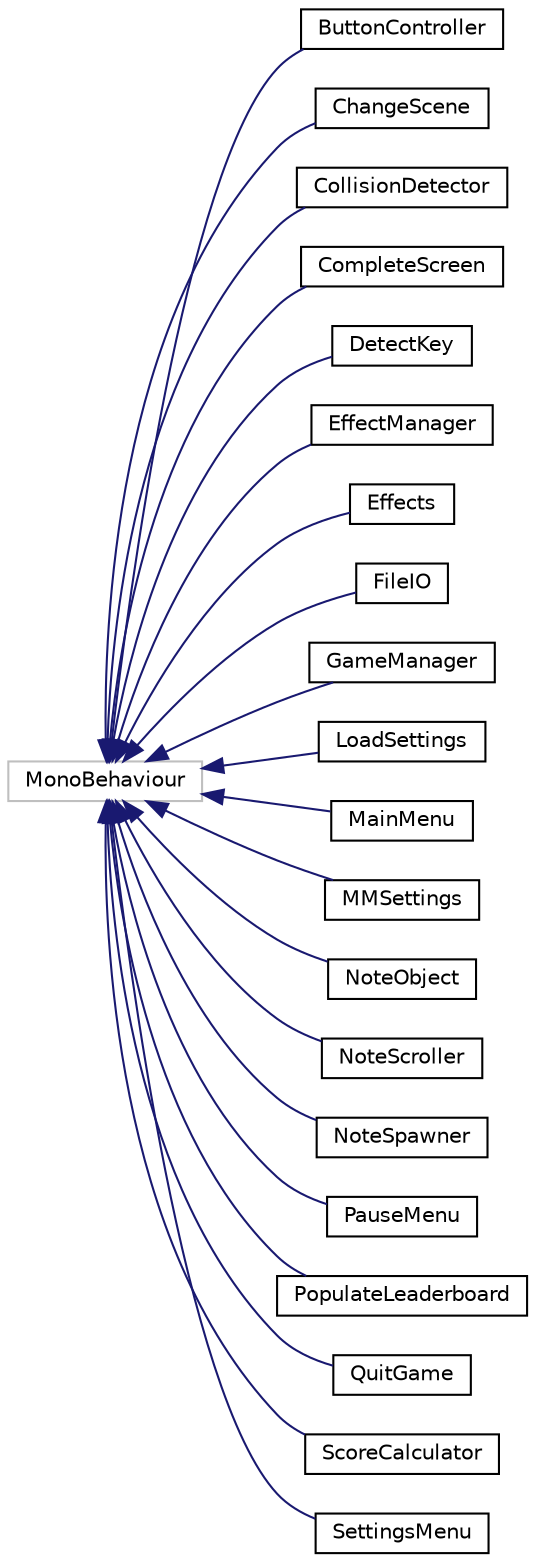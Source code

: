digraph "Graphical Class Hierarchy"
{
 // LATEX_PDF_SIZE
  edge [fontname="Helvetica",fontsize="10",labelfontname="Helvetica",labelfontsize="10"];
  node [fontname="Helvetica",fontsize="10",shape=record];
  rankdir="LR";
  Node1 [label="MonoBehaviour",height=0.2,width=0.4,color="grey75", fillcolor="white", style="filled",tooltip=" "];
  Node1 -> Node0 [dir="back",color="midnightblue",fontsize="10",style="solid",fontname="Helvetica"];
  Node0 [label="ButtonController",height=0.2,width=0.4,color="black", fillcolor="white", style="filled",URL="$classButtonController.html",tooltip=" "];
  Node1 -> Node3 [dir="back",color="midnightblue",fontsize="10",style="solid",fontname="Helvetica"];
  Node3 [label="ChangeScene",height=0.2,width=0.4,color="black", fillcolor="white", style="filled",URL="$classChangeScene.html",tooltip=" "];
  Node1 -> Node4 [dir="back",color="midnightblue",fontsize="10",style="solid",fontname="Helvetica"];
  Node4 [label="CollisionDetector",height=0.2,width=0.4,color="black", fillcolor="white", style="filled",URL="$classCollisionDetector.html",tooltip=" "];
  Node1 -> Node5 [dir="back",color="midnightblue",fontsize="10",style="solid",fontname="Helvetica"];
  Node5 [label="CompleteScreen",height=0.2,width=0.4,color="black", fillcolor="white", style="filled",URL="$classCompleteScreen.html",tooltip=" "];
  Node1 -> Node6 [dir="back",color="midnightblue",fontsize="10",style="solid",fontname="Helvetica"];
  Node6 [label="DetectKey",height=0.2,width=0.4,color="black", fillcolor="white", style="filled",URL="$classDetectKey.html",tooltip=" "];
  Node1 -> Node7 [dir="back",color="midnightblue",fontsize="10",style="solid",fontname="Helvetica"];
  Node7 [label="EffectManager",height=0.2,width=0.4,color="black", fillcolor="white", style="filled",URL="$classEffectManager.html",tooltip=" "];
  Node1 -> Node8 [dir="back",color="midnightblue",fontsize="10",style="solid",fontname="Helvetica"];
  Node8 [label="Effects",height=0.2,width=0.4,color="black", fillcolor="white", style="filled",URL="$classEffects.html",tooltip=" "];
  Node1 -> Node9 [dir="back",color="midnightblue",fontsize="10",style="solid",fontname="Helvetica"];
  Node9 [label="FileIO",height=0.2,width=0.4,color="black", fillcolor="white", style="filled",URL="$classFileIO.html",tooltip=" "];
  Node1 -> Node10 [dir="back",color="midnightblue",fontsize="10",style="solid",fontname="Helvetica"];
  Node10 [label="GameManager",height=0.2,width=0.4,color="black", fillcolor="white", style="filled",URL="$classGameManager.html",tooltip=" "];
  Node1 -> Node11 [dir="back",color="midnightblue",fontsize="10",style="solid",fontname="Helvetica"];
  Node11 [label="LoadSettings",height=0.2,width=0.4,color="black", fillcolor="white", style="filled",URL="$classLoadSettings.html",tooltip=" "];
  Node1 -> Node12 [dir="back",color="midnightblue",fontsize="10",style="solid",fontname="Helvetica"];
  Node12 [label="MainMenu",height=0.2,width=0.4,color="black", fillcolor="white", style="filled",URL="$classMainMenu.html",tooltip=" "];
  Node1 -> Node13 [dir="back",color="midnightblue",fontsize="10",style="solid",fontname="Helvetica"];
  Node13 [label="MMSettings",height=0.2,width=0.4,color="black", fillcolor="white", style="filled",URL="$classMMSettings.html",tooltip=" "];
  Node1 -> Node14 [dir="back",color="midnightblue",fontsize="10",style="solid",fontname="Helvetica"];
  Node14 [label="NoteObject",height=0.2,width=0.4,color="black", fillcolor="white", style="filled",URL="$classNoteObject.html",tooltip=" "];
  Node1 -> Node15 [dir="back",color="midnightblue",fontsize="10",style="solid",fontname="Helvetica"];
  Node15 [label="NoteScroller",height=0.2,width=0.4,color="black", fillcolor="white", style="filled",URL="$classNoteScroller.html",tooltip=" "];
  Node1 -> Node16 [dir="back",color="midnightblue",fontsize="10",style="solid",fontname="Helvetica"];
  Node16 [label="NoteSpawner",height=0.2,width=0.4,color="black", fillcolor="white", style="filled",URL="$classNoteSpawner.html",tooltip=" "];
  Node1 -> Node17 [dir="back",color="midnightblue",fontsize="10",style="solid",fontname="Helvetica"];
  Node17 [label="PauseMenu",height=0.2,width=0.4,color="black", fillcolor="white", style="filled",URL="$classPauseMenu.html",tooltip=" "];
  Node1 -> Node18 [dir="back",color="midnightblue",fontsize="10",style="solid",fontname="Helvetica"];
  Node18 [label="PopulateLeaderboard",height=0.2,width=0.4,color="black", fillcolor="white", style="filled",URL="$classPopulateLeaderboard.html",tooltip=" "];
  Node1 -> Node19 [dir="back",color="midnightblue",fontsize="10",style="solid",fontname="Helvetica"];
  Node19 [label="QuitGame",height=0.2,width=0.4,color="black", fillcolor="white", style="filled",URL="$classQuitGame.html",tooltip=" "];
  Node1 -> Node20 [dir="back",color="midnightblue",fontsize="10",style="solid",fontname="Helvetica"];
  Node20 [label="ScoreCalculator",height=0.2,width=0.4,color="black", fillcolor="white", style="filled",URL="$classScoreCalculator.html",tooltip=" "];
  Node1 -> Node21 [dir="back",color="midnightblue",fontsize="10",style="solid",fontname="Helvetica"];
  Node21 [label="SettingsMenu",height=0.2,width=0.4,color="black", fillcolor="white", style="filled",URL="$classSettingsMenu.html",tooltip=" "];
}
